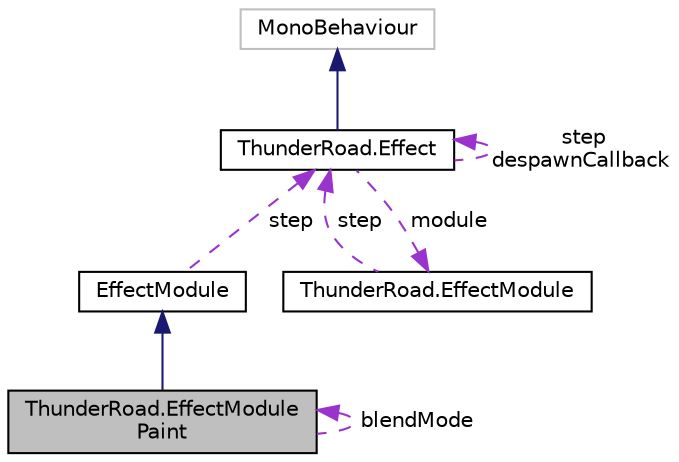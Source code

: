 digraph "ThunderRoad.EffectModulePaint"
{
 // LATEX_PDF_SIZE
  edge [fontname="Helvetica",fontsize="10",labelfontname="Helvetica",labelfontsize="10"];
  node [fontname="Helvetica",fontsize="10",shape=record];
  Node1 [label="ThunderRoad.EffectModule\lPaint",height=0.2,width=0.4,color="black", fillcolor="grey75", style="filled", fontcolor="black",tooltip="Class EffectModulePaint. Implements the ThunderRoad.EffectModule"];
  Node2 -> Node1 [dir="back",color="midnightblue",fontsize="10",style="solid",fontname="Helvetica"];
  Node2 [label="EffectModule",height=0.2,width=0.4,color="black", fillcolor="white", style="filled",URL="$class_thunder_road_1_1_effect_module.html",tooltip="Class EffectModule."];
  Node3 -> Node2 [dir="back",color="darkorchid3",fontsize="10",style="dashed",label=" step" ,fontname="Helvetica"];
  Node3 [label="ThunderRoad.Effect",height=0.2,width=0.4,color="black", fillcolor="white", style="filled",URL="$class_thunder_road_1_1_effect.html",tooltip="Class Effect. Implements the UnityEngine.MonoBehaviour"];
  Node4 -> Node3 [dir="back",color="midnightblue",fontsize="10",style="solid",fontname="Helvetica"];
  Node4 [label="MonoBehaviour",height=0.2,width=0.4,color="grey75", fillcolor="white", style="filled",tooltip=" "];
  Node3 -> Node3 [dir="back",color="darkorchid3",fontsize="10",style="dashed",label=" step\ndespawnCallback" ,fontname="Helvetica"];
  Node5 -> Node3 [dir="back",color="darkorchid3",fontsize="10",style="dashed",label=" module" ,fontname="Helvetica"];
  Node5 [label="ThunderRoad.EffectModule",height=0.2,width=0.4,color="black", fillcolor="white", style="filled",URL="$class_thunder_road_1_1_effect_module.html",tooltip="Class EffectModule."];
  Node3 -> Node5 [dir="back",color="darkorchid3",fontsize="10",style="dashed",label=" step" ,fontname="Helvetica"];
  Node1 -> Node1 [dir="back",color="darkorchid3",fontsize="10",style="dashed",label=" blendMode" ,fontname="Helvetica"];
}
